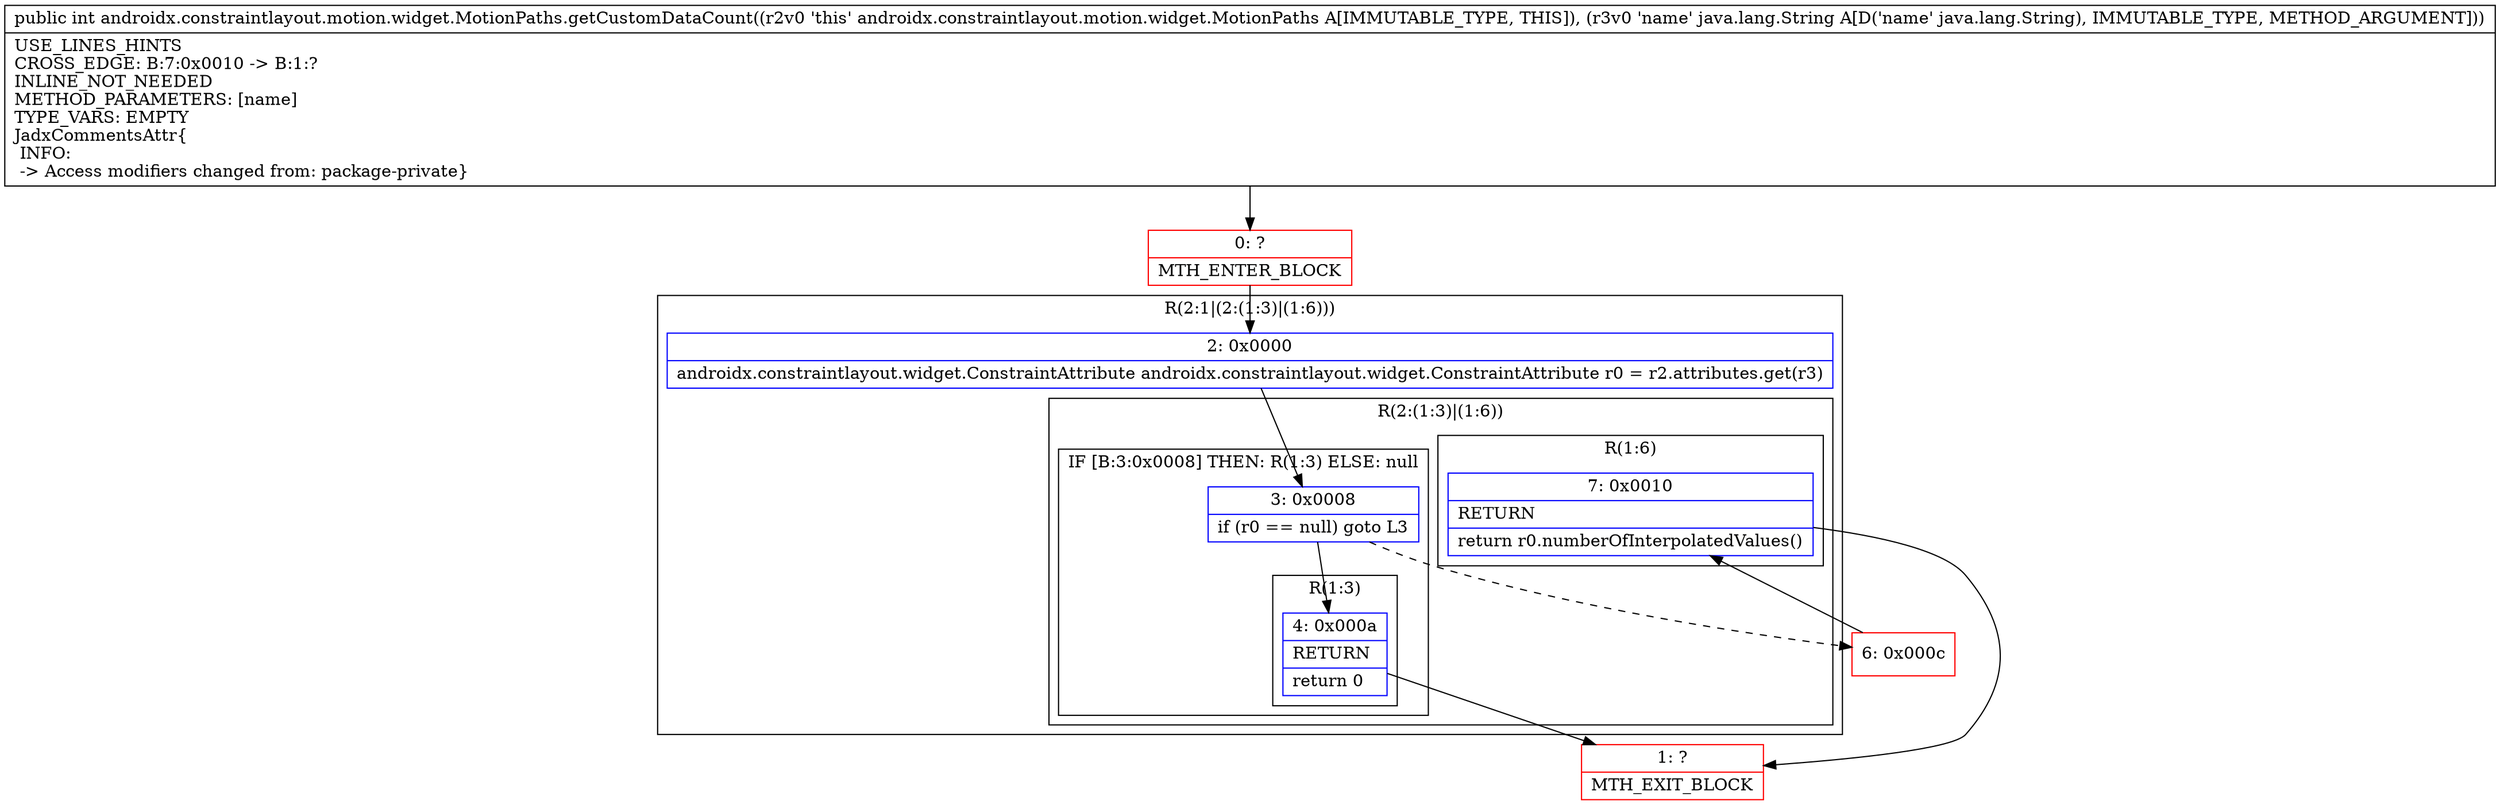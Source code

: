 digraph "CFG forandroidx.constraintlayout.motion.widget.MotionPaths.getCustomDataCount(Ljava\/lang\/String;)I" {
subgraph cluster_Region_1385933808 {
label = "R(2:1|(2:(1:3)|(1:6)))";
node [shape=record,color=blue];
Node_2 [shape=record,label="{2\:\ 0x0000|androidx.constraintlayout.widget.ConstraintAttribute androidx.constraintlayout.widget.ConstraintAttribute r0 = r2.attributes.get(r3)\l}"];
subgraph cluster_Region_1594499492 {
label = "R(2:(1:3)|(1:6))";
node [shape=record,color=blue];
subgraph cluster_IfRegion_1984776243 {
label = "IF [B:3:0x0008] THEN: R(1:3) ELSE: null";
node [shape=record,color=blue];
Node_3 [shape=record,label="{3\:\ 0x0008|if (r0 == null) goto L3\l}"];
subgraph cluster_Region_218539400 {
label = "R(1:3)";
node [shape=record,color=blue];
Node_4 [shape=record,label="{4\:\ 0x000a|RETURN\l|return 0\l}"];
}
}
subgraph cluster_Region_741024078 {
label = "R(1:6)";
node [shape=record,color=blue];
Node_7 [shape=record,label="{7\:\ 0x0010|RETURN\l|return r0.numberOfInterpolatedValues()\l}"];
}
}
}
Node_0 [shape=record,color=red,label="{0\:\ ?|MTH_ENTER_BLOCK\l}"];
Node_1 [shape=record,color=red,label="{1\:\ ?|MTH_EXIT_BLOCK\l}"];
Node_6 [shape=record,color=red,label="{6\:\ 0x000c}"];
MethodNode[shape=record,label="{public int androidx.constraintlayout.motion.widget.MotionPaths.getCustomDataCount((r2v0 'this' androidx.constraintlayout.motion.widget.MotionPaths A[IMMUTABLE_TYPE, THIS]), (r3v0 'name' java.lang.String A[D('name' java.lang.String), IMMUTABLE_TYPE, METHOD_ARGUMENT]))  | USE_LINES_HINTS\lCROSS_EDGE: B:7:0x0010 \-\> B:1:?\lINLINE_NOT_NEEDED\lMETHOD_PARAMETERS: [name]\lTYPE_VARS: EMPTY\lJadxCommentsAttr\{\l INFO: \l \-\> Access modifiers changed from: package\-private\}\l}"];
MethodNode -> Node_0;Node_2 -> Node_3;
Node_3 -> Node_4;
Node_3 -> Node_6[style=dashed];
Node_4 -> Node_1;
Node_7 -> Node_1;
Node_0 -> Node_2;
Node_6 -> Node_7;
}


